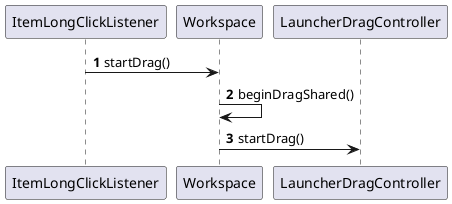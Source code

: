 @startuml
'https://plantuml.com/sequence-diagram

autonumber

ItemLongClickListener -> Workspace: startDrag()
Workspace -> Workspace: beginDragShared()
Workspace -> LauncherDragController: startDrag()

@enduml